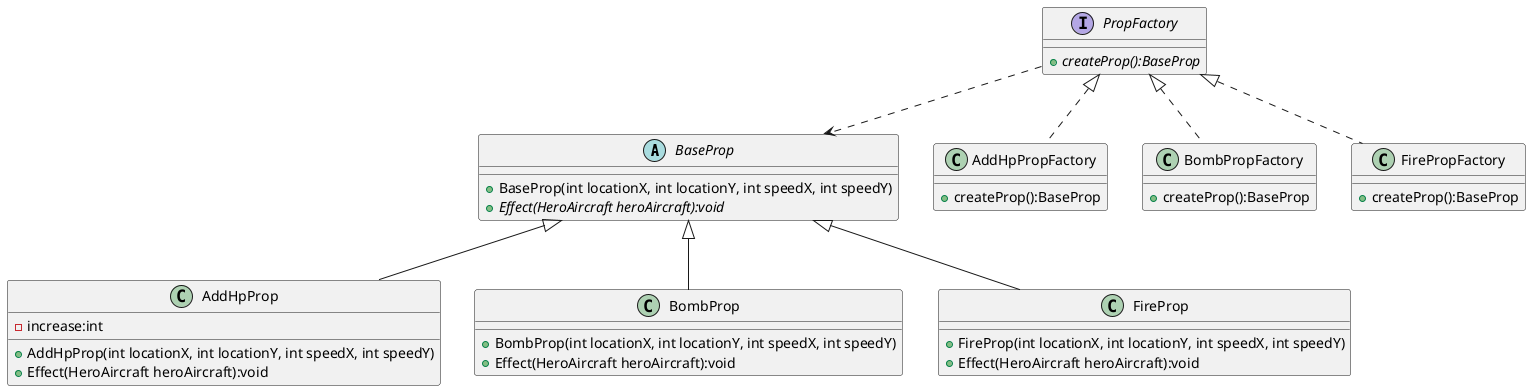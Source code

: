 @startuml
'https://plantuml.com/class-diagram

abstract class BaseProp{
    + BaseProp(int locationX, int locationY, int speedX, int speedY)
    + {abstract} Effect(HeroAircraft heroAircraft):void
}


class AddHpProp{
    - increase:int
    + AddHpProp(int locationX, int locationY, int speedX, int speedY)
    + Effect(HeroAircraft heroAircraft):void
}

class BombProp{
    + BombProp(int locationX, int locationY, int speedX, int speedY)
    + Effect(HeroAircraft heroAircraft):void
}

class FireProp{
    + FireProp(int locationX, int locationY, int speedX, int speedY)
    + Effect(HeroAircraft heroAircraft):void
}

BaseProp <|-- AddHpProp
BaseProp <|-- BombProp
BaseProp <|-- FireProp

interface PropFactory
{
    + {abstract} createProp():BaseProp
}

class AddHpPropFactory
{
    + createProp():BaseProp
}
class BombPropFactory
{
    + createProp():BaseProp
}
class FirePropFactory
{
    + createProp():BaseProp
}

PropFactory <|.. AddHpPropFactory
PropFactory <|.. BombPropFactory
PropFactory <|.. FirePropFactory

PropFactory ..> BaseProp

'AddHpPropFactory ..> AddHpProp
'BombPropFactory ..> BombProp
'FirePropFactory ..> FireProp
@enduml